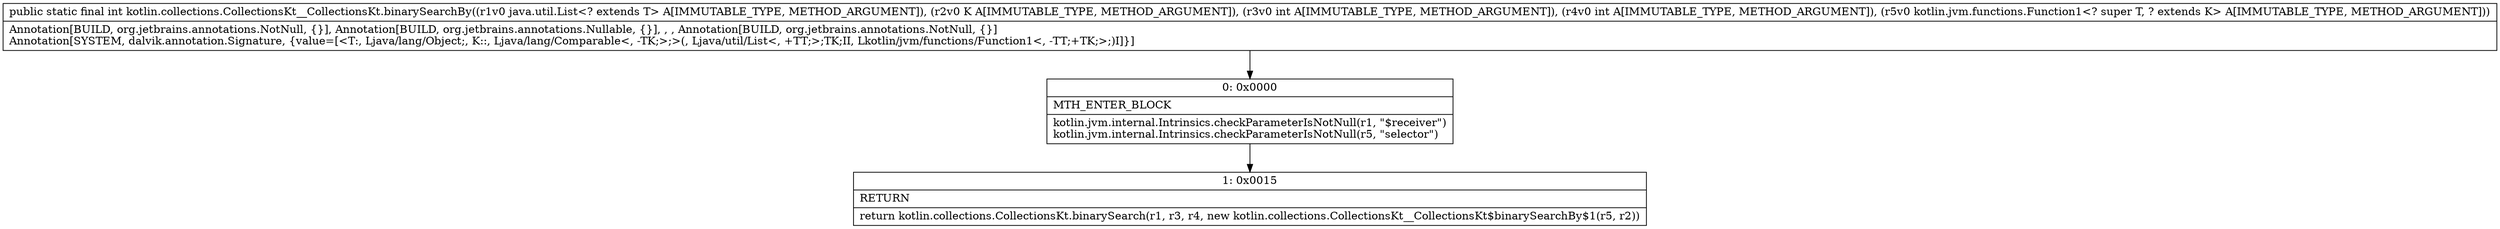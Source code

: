 digraph "CFG forkotlin.collections.CollectionsKt__CollectionsKt.binarySearchBy(Ljava\/util\/List;Ljava\/lang\/Comparable;IILkotlin\/jvm\/functions\/Function1;)I" {
Node_0 [shape=record,label="{0\:\ 0x0000|MTH_ENTER_BLOCK\l|kotlin.jvm.internal.Intrinsics.checkParameterIsNotNull(r1, \"$receiver\")\lkotlin.jvm.internal.Intrinsics.checkParameterIsNotNull(r5, \"selector\")\l}"];
Node_1 [shape=record,label="{1\:\ 0x0015|RETURN\l|return kotlin.collections.CollectionsKt.binarySearch(r1, r3, r4, new kotlin.collections.CollectionsKt__CollectionsKt$binarySearchBy$1(r5, r2))\l}"];
MethodNode[shape=record,label="{public static final int kotlin.collections.CollectionsKt__CollectionsKt.binarySearchBy((r1v0 java.util.List\<? extends T\> A[IMMUTABLE_TYPE, METHOD_ARGUMENT]), (r2v0 K A[IMMUTABLE_TYPE, METHOD_ARGUMENT]), (r3v0 int A[IMMUTABLE_TYPE, METHOD_ARGUMENT]), (r4v0 int A[IMMUTABLE_TYPE, METHOD_ARGUMENT]), (r5v0 kotlin.jvm.functions.Function1\<? super T, ? extends K\> A[IMMUTABLE_TYPE, METHOD_ARGUMENT]))  | Annotation[BUILD, org.jetbrains.annotations.NotNull, \{\}], Annotation[BUILD, org.jetbrains.annotations.Nullable, \{\}], , , Annotation[BUILD, org.jetbrains.annotations.NotNull, \{\}]\lAnnotation[SYSTEM, dalvik.annotation.Signature, \{value=[\<T:, Ljava\/lang\/Object;, K::, Ljava\/lang\/Comparable\<, \-TK;\>;\>(, Ljava\/util\/List\<, +TT;\>;TK;II, Lkotlin\/jvm\/functions\/Function1\<, \-TT;+TK;\>;)I]\}]\l}"];
MethodNode -> Node_0;
Node_0 -> Node_1;
}

